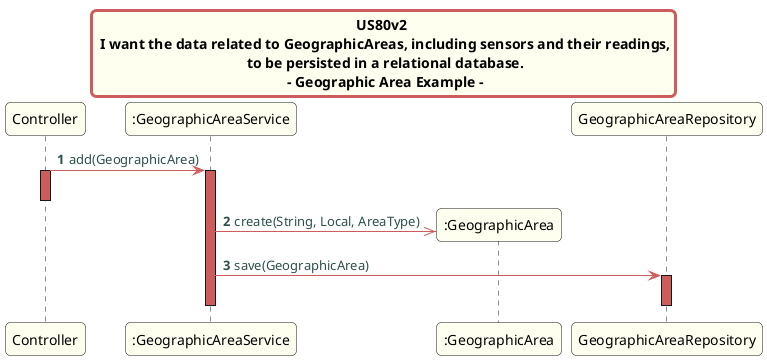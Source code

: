 @startuml
title US015v2 \n REF XML file.
skinparam titleBorderRoundCorner 10
skinparam titleBorderThickness 3
skinparam titleBorderColor indianred
skinparam titleBackgroundColor ivory
skinparam FontName quicksand

skinparam actor {
  BorderColor indianred
  }

skinparam sequence {
  LifeLineBackgroundColor indianred
  ParticipantBackgroundColor ivory
}

skinparam roundcorner 10

skinparam component {
  arrowThickness 1
  ArrowFontName Verdana
  ArrowColor indianred
  ArrowFontColor darkslategrey
}


title US80v2 \n I want the data related to GeographicAreas, including sensors and their readings,\n to be persisted in a relational database.\n - Geographic Area Example -

autonumber

Controller -> ":GeographicAreaService": add(GeographicArea)
activate Controller
deactivate Controller
create ":GeographicArea"
activate ":GeographicAreaService"
":GeographicAreaService" ->> ":GeographicArea": create(String, Local, AreaType)
":GeographicAreaService" -> "GeographicAreaRepository": save(GeographicArea)
activate "GeographicAreaRepository"
deactivate "GeographicAreaRepository"
deactivate ":GeographicAreaService"
@enduml